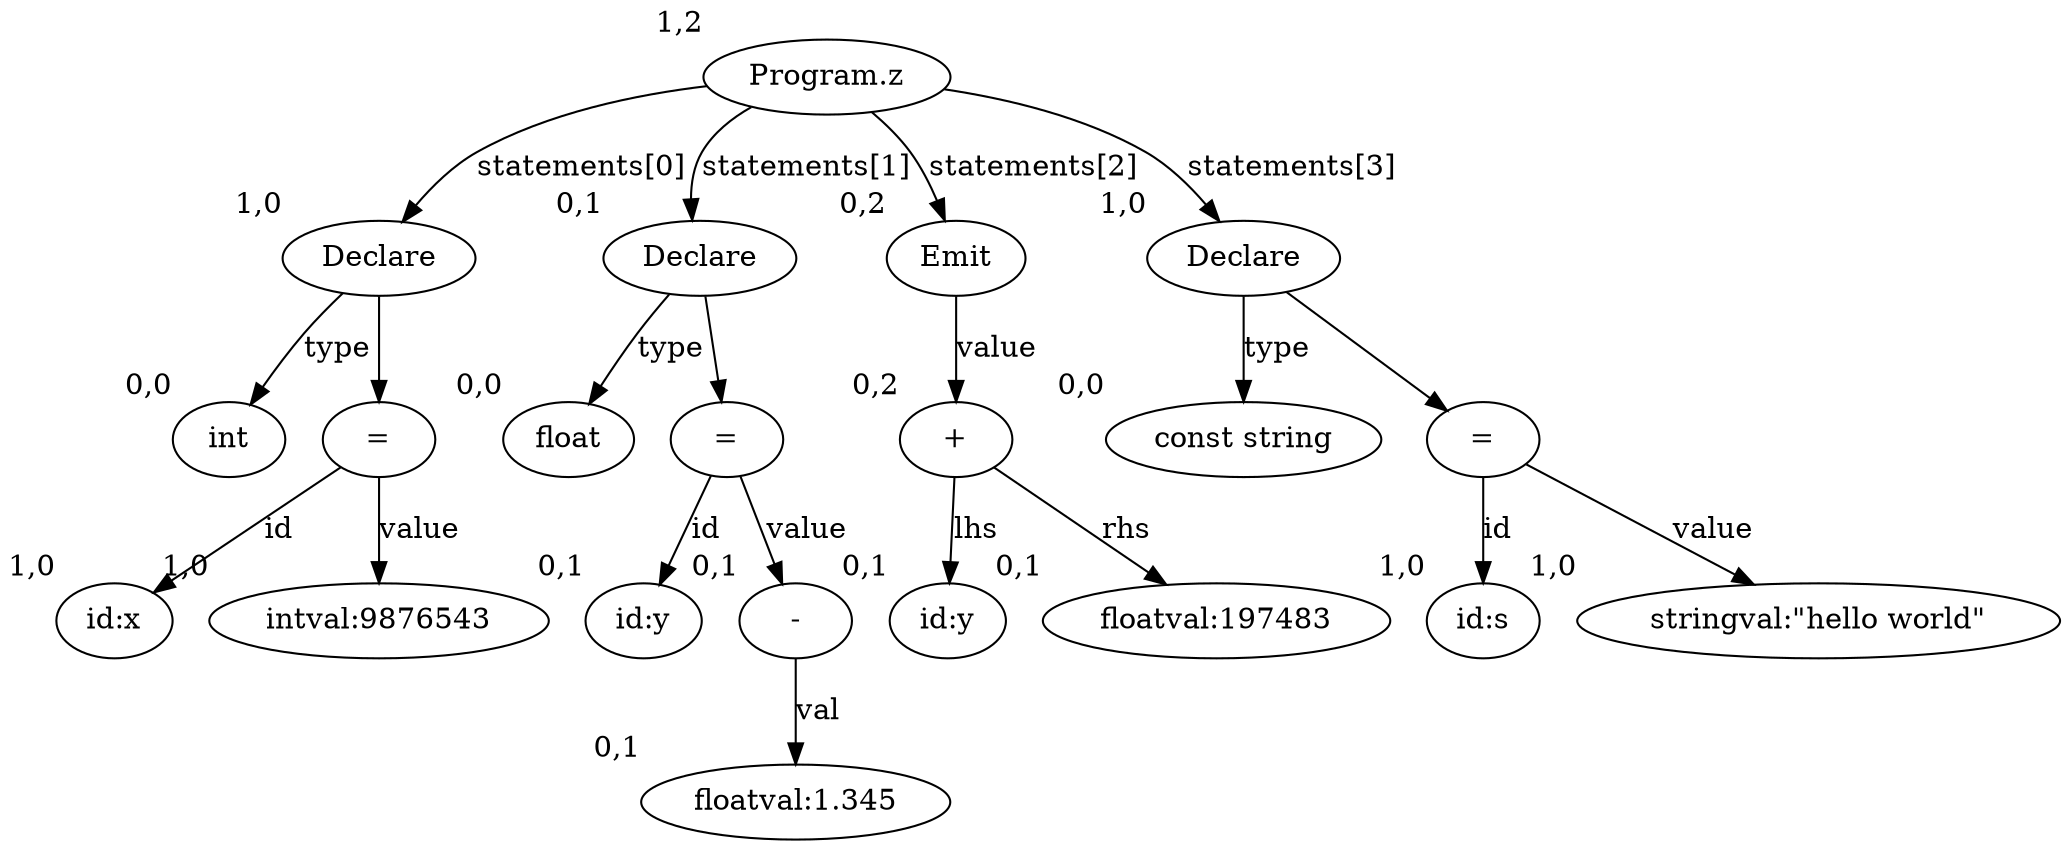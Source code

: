 digraph {
	Node0[xlabel="1,2", forcelabels=true, label="Program.z"]
	Node1[xlabel="1,0", forcelabels=true, label="Declare"]
Node0->Node1[label="statements[0]"]
	Node2[xlabel="0,0", forcelabels=true, label="int"]
Node1->Node2[label="type"]
	Node3[label="="]
Node1->Node3[label=""]
	Node4[xlabel="1,0", forcelabels=true, label="id:x"]
Node3->Node4[label="id"]
	Node5[xlabel="1,0", forcelabels=true, label="intval:9876543"]
Node3->Node5[label="value"]
	Node6[xlabel="0,1", forcelabels=true, label="Declare"]
Node0->Node6[label="statements[1]"]
	Node7[xlabel="0,0", forcelabels=true, label="float"]
Node6->Node7[label="type"]
	Node8[label="="]
Node6->Node8[label=""]
	Node9[xlabel="0,1", forcelabels=true, label="id:y"]
Node8->Node9[label="id"]
	Node10[xlabel="0,1", forcelabels=true, label="-"]
Node8->Node10[label="value"]
	Node11[xlabel="0,1", forcelabels=true, label="floatval:1.345"]
Node10->Node11[label="val"]
	Node12[xlabel="0,2", forcelabels=true, label="Emit"]
Node0->Node12[label="statements[2]"]
	Node13[xlabel="0,2", forcelabels=true, label="+"]
Node12->Node13[label="value"]
	Node14[xlabel="0,1", forcelabels=true, label="id:y"]
Node13->Node14[label="lhs"]
	Node15[xlabel="0,1", forcelabels=true, label="floatval:197483"]
Node13->Node15[label="rhs"]
	Node16[xlabel="1,0", forcelabels=true, label="Declare"]
Node0->Node16[label="statements[3]"]
	Node17[xlabel="0,0", forcelabels=true, label="const string"]
Node16->Node17[label="type"]
	Node18[label="="]
Node16->Node18[label=""]
	Node19[xlabel="1,0", forcelabels=true, label="id:s"]
Node18->Node19[label="id"]
	Node20[xlabel="1,0", forcelabels=true, label="stringval:\"hello world\""]
Node18->Node20[label="value"]
}